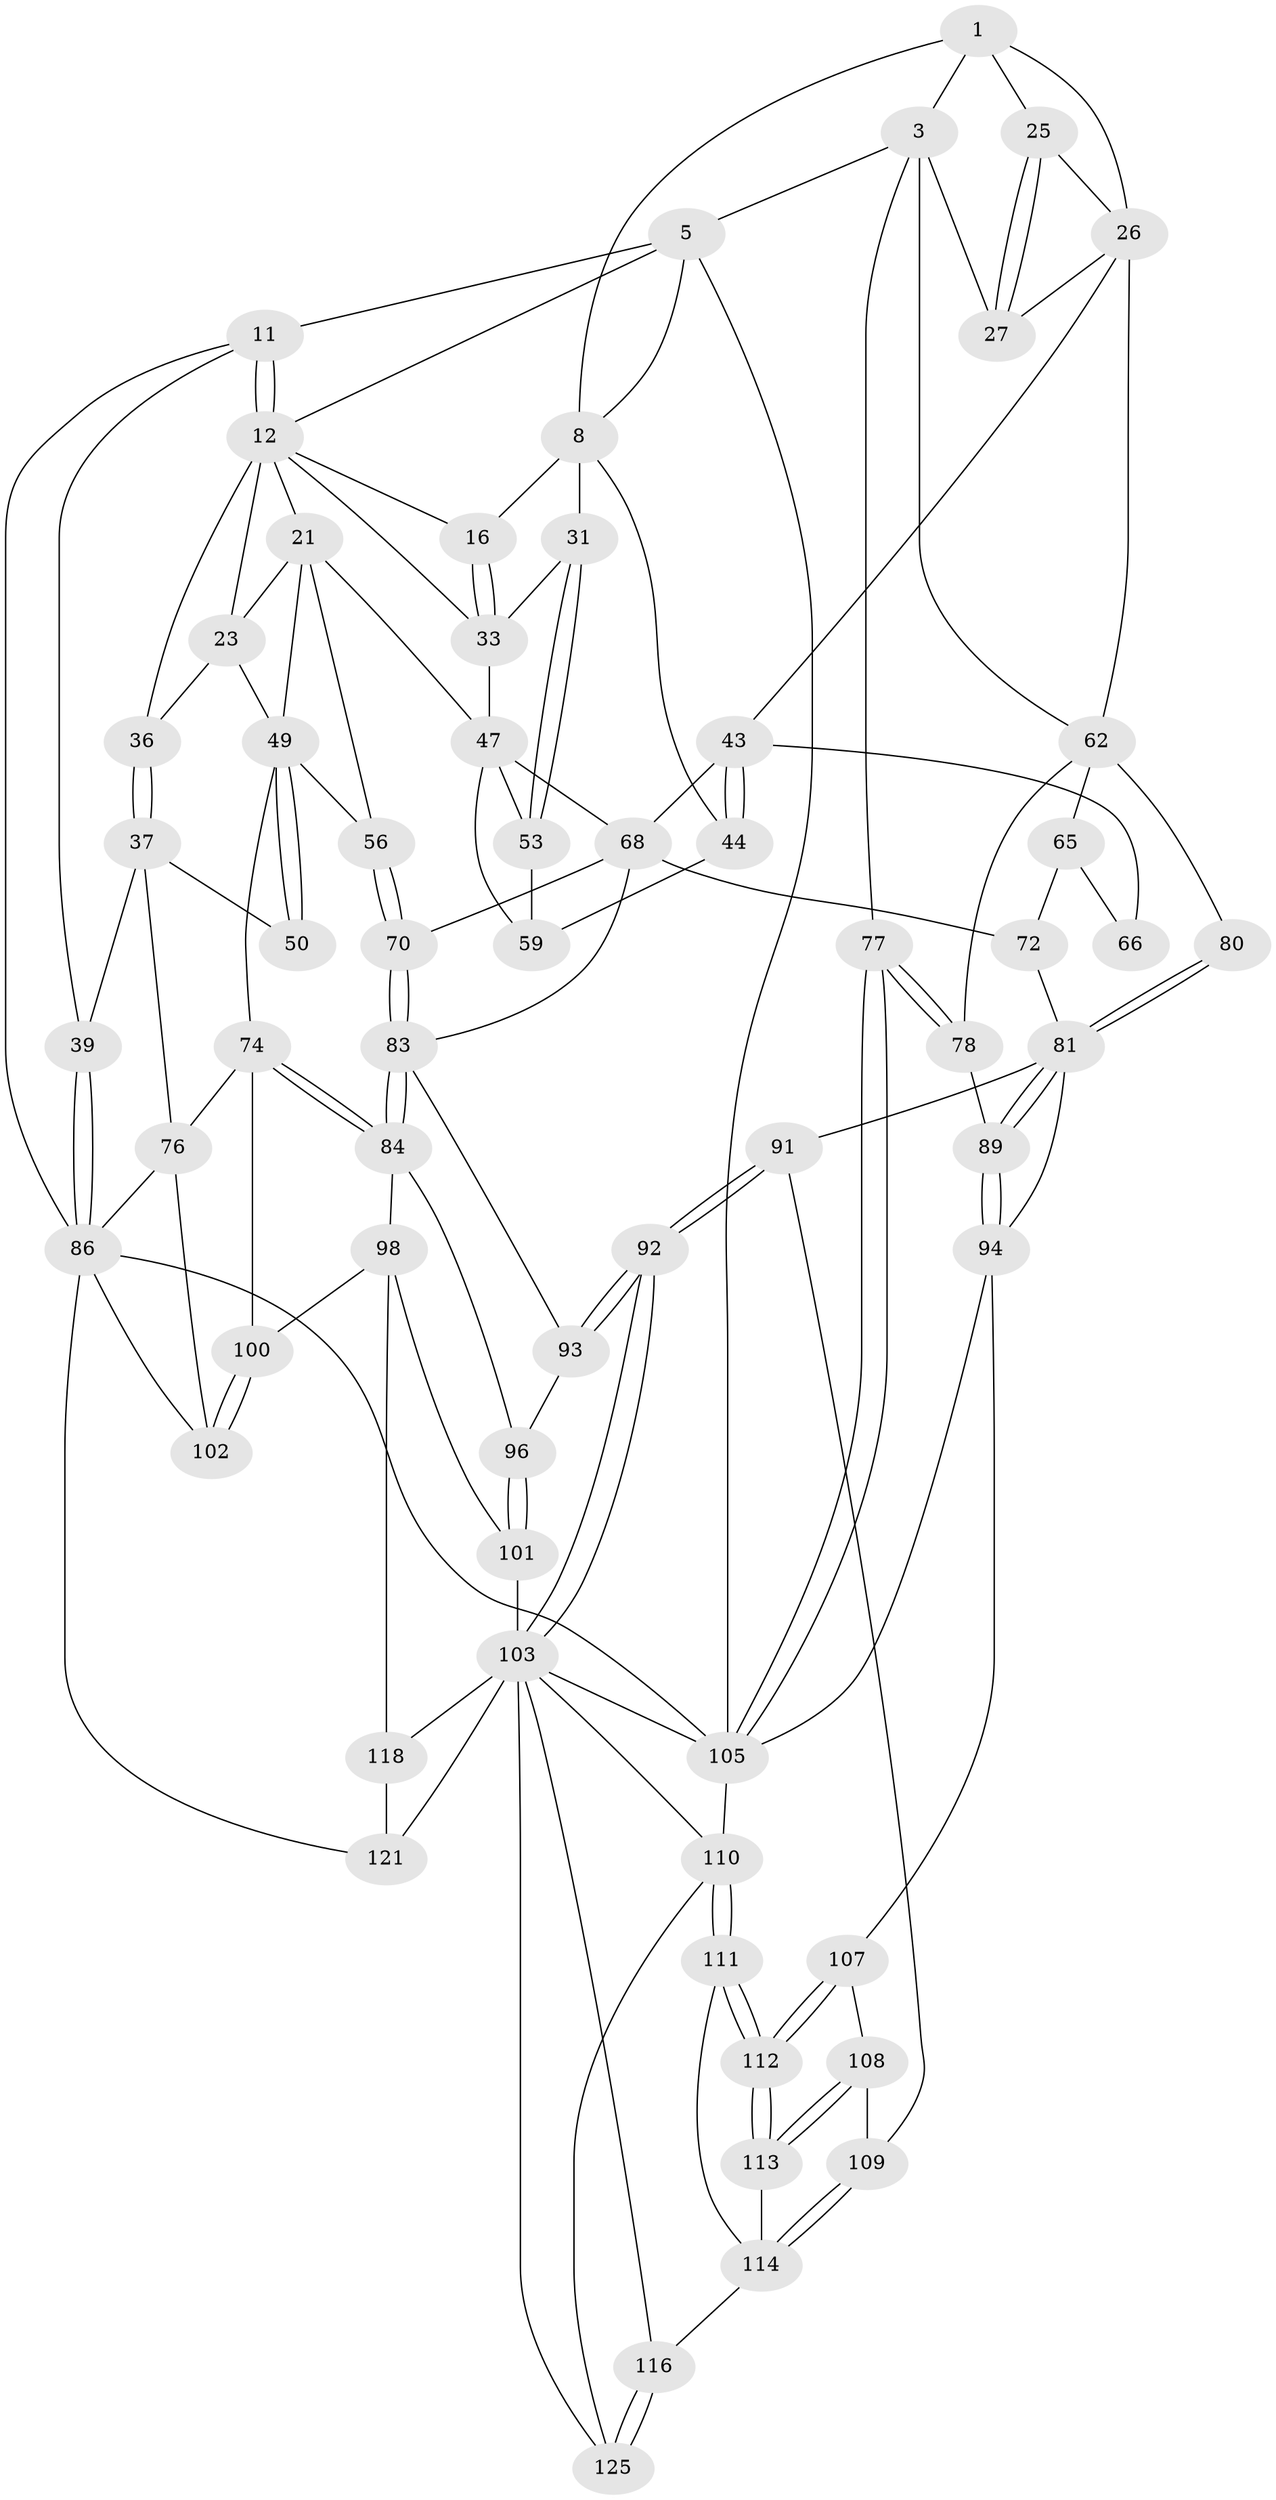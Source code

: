 // original degree distribution, {3: 0.0234375, 4: 0.2109375, 6: 0.2109375, 5: 0.5546875}
// Generated by graph-tools (version 1.1) at 2025/28/03/15/25 16:28:04]
// undirected, 64 vertices, 148 edges
graph export_dot {
graph [start="1"]
  node [color=gray90,style=filled];
  1 [pos="+0.7929199651101771+0",super="+7+2"];
  3 [pos="+1+0.2247226115666443",super="+29+4"];
  5 [pos="+1+0",super="+6"];
  8 [pos="+0.6275350830087472+0.12749858286949356",super="+30+9"];
  11 [pos="+0+0"];
  12 [pos="+0+0",super="+18+13"];
  16 [pos="+0.3813016972657541+0.06377597210072354"];
  21 [pos="+0.32782926115590133+0.1622309732286541",super="+48+22"];
  23 [pos="+0.19870765690221795+0.17601239656260972",super="+41+24"];
  25 [pos="+0.8270675486537212+0"];
  26 [pos="+0.7205610122127273+0.12447703248997352",super="+34"];
  27 [pos="+0.8708082195714766+0.06147251661366716",super="+28"];
  31 [pos="+0.5897274005618043+0.21422936299491432",super="+32"];
  33 [pos="+0.37265560604585163+0.08678722824149154",super="+45"];
  36 [pos="+0.059621354419886814+0.059326953186427195",super="+40"];
  37 [pos="+0.02789642620425586+0.223383384080572",super="+38+46"];
  39 [pos="+0+0.3360800199070778"];
  43 [pos="+0.7729301778355706+0.2486963148696258",super="+60"];
  44 [pos="+0.7021709002440925+0.24571433860797132",super="+58"];
  47 [pos="+0.4312585450293051+0.3101321618214044",super="+54"];
  49 [pos="+0.1362705108053912+0.33749010161852133",super="+52"];
  50 [pos="+0.130324154598039+0.340769139180518"];
  53 [pos="+0.5847859169836624+0.235783335728787"];
  56 [pos="+0.35049426768980424+0.3491173112066772"];
  59 [pos="+0.5981800823982195+0.3135305769977889"];
  62 [pos="+0.9055111718794578+0.3203093042411626",super="+63"];
  65 [pos="+0.8526954707330708+0.39347518942371784",super="+71"];
  66 [pos="+0.7548873662044938+0.35769431942447244"];
  68 [pos="+0.5933437933815772+0.45591724908121845",super="+73+69"];
  70 [pos="+0.3908326963874891+0.4163027970166174"];
  72 [pos="+0.7113692112887724+0.5073012226897533"];
  74 [pos="+0.2262714595662609+0.5823568461278945",super="+75"];
  76 [pos="+0.13869027874507817+0.5743465624319942",super="+85"];
  77 [pos="+1+0.5336136470041065"];
  78 [pos="+1+0.5382167602184109"];
  80 [pos="+0.8515318939251004+0.5118804298895416"];
  81 [pos="+0.8054708934920817+0.5427670609643711",super="+82"];
  83 [pos="+0.4135475440739949+0.5067312499531068",super="+87"];
  84 [pos="+0.2962441695094633+0.5994987807327042",super="+97"];
  86 [pos="+0+0.6096754581701888",super="+88"];
  89 [pos="+0.8914479699128257+0.660044906034336"];
  91 [pos="+0.6361061027899334+0.6646974118744797"];
  92 [pos="+0.5901844934169433+0.6345353038137845"];
  93 [pos="+0.5898785041829616+0.5908360098067024"];
  94 [pos="+0.8853622685092751+0.6824261019817642",super="+95"];
  96 [pos="+0.3277331741214758+0.622506962002967"];
  98 [pos="+0.30470891043616416+0.7554765679938014",super="+99"];
  100 [pos="+0.20381421834377011+0.7590993814010625"];
  101 [pos="+0.4099627930214807+0.710220807802089"];
  102 [pos="+0.043061500069031894+1"];
  103 [pos="+0.5010072864576519+0.7661826146857093",super="+104+117"];
  105 [pos="+1+0.9156543596163582",super="+106+120"];
  107 [pos="+0.8024795061111348+0.7203266284024045"];
  108 [pos="+0.7357774712732343+0.7294635652964817"];
  109 [pos="+0.638422249745682+0.6674276394995043"];
  110 [pos="+0.8176946953184745+0.879278083602591",super="+127"];
  111 [pos="+0.8034680870231581+0.8598583651368504"];
  112 [pos="+0.7928087630146008+0.8082731868499395"];
  113 [pos="+0.7318698761487225+0.7653697557663618"];
  114 [pos="+0.6903306323158555+0.7916638611638507",super="+115"];
  116 [pos="+0.6138700250963083+0.8628711718446606"];
  118 [pos="+0.4464642692975419+0.8131090903634304",super="+119"];
  121 [pos="+0+1"];
  125 [pos="+0.6153032359420689+0.8649705200306993"];
  1 -- 8;
  1 -- 26;
  1 -- 3;
  1 -- 25;
  3 -- 62;
  3 -- 5;
  3 -- 77;
  3 -- 27;
  5 -- 11;
  5 -- 105;
  5 -- 8;
  5 -- 12;
  8 -- 44;
  8 -- 31 [weight=2];
  8 -- 16;
  11 -- 12;
  11 -- 12;
  11 -- 39;
  11 -- 86;
  12 -- 36;
  12 -- 16;
  12 -- 33;
  12 -- 21;
  12 -- 23 [weight=2];
  16 -- 33;
  16 -- 33;
  21 -- 56;
  21 -- 47;
  21 -- 23;
  21 -- 49;
  23 -- 49;
  23 -- 36;
  25 -- 26;
  25 -- 27;
  25 -- 27;
  26 -- 43;
  26 -- 27 [weight=2];
  26 -- 62;
  31 -- 53;
  31 -- 53;
  31 -- 33;
  33 -- 47;
  36 -- 37 [weight=2];
  36 -- 37;
  37 -- 50 [weight=2];
  37 -- 76;
  37 -- 39;
  39 -- 86;
  39 -- 86;
  43 -- 44 [weight=2];
  43 -- 44;
  43 -- 68;
  43 -- 66;
  44 -- 59;
  47 -- 59;
  47 -- 53;
  47 -- 68;
  49 -- 50;
  49 -- 50;
  49 -- 56;
  49 -- 74;
  53 -- 59;
  56 -- 70;
  56 -- 70;
  62 -- 80 [weight=2];
  62 -- 65;
  62 -- 78;
  65 -- 66 [weight=2];
  65 -- 72;
  68 -- 72;
  68 -- 83;
  68 -- 70;
  70 -- 83;
  70 -- 83;
  72 -- 81;
  74 -- 84;
  74 -- 84;
  74 -- 100;
  74 -- 76;
  76 -- 86;
  76 -- 102;
  77 -- 78;
  77 -- 78;
  77 -- 105;
  77 -- 105;
  78 -- 89;
  80 -- 81;
  80 -- 81;
  81 -- 89;
  81 -- 89;
  81 -- 91;
  81 -- 94;
  83 -- 84;
  83 -- 84;
  83 -- 93;
  84 -- 96;
  84 -- 98;
  86 -- 105;
  86 -- 102;
  86 -- 121;
  89 -- 94;
  89 -- 94;
  91 -- 92;
  91 -- 92;
  91 -- 109;
  92 -- 93;
  92 -- 93;
  92 -- 103;
  92 -- 103;
  93 -- 96;
  94 -- 105;
  94 -- 107;
  96 -- 101;
  96 -- 101;
  98 -- 101;
  98 -- 100;
  98 -- 118;
  100 -- 102;
  100 -- 102;
  101 -- 103;
  103 -- 118 [weight=2];
  103 -- 121;
  103 -- 116;
  103 -- 105;
  103 -- 125;
  103 -- 110;
  105 -- 110;
  107 -- 108;
  107 -- 112;
  107 -- 112;
  108 -- 109;
  108 -- 113;
  108 -- 113;
  109 -- 114;
  109 -- 114;
  110 -- 111;
  110 -- 111;
  110 -- 125;
  111 -- 112;
  111 -- 112;
  111 -- 114;
  112 -- 113;
  112 -- 113;
  113 -- 114;
  114 -- 116;
  116 -- 125;
  116 -- 125;
  118 -- 121;
}
